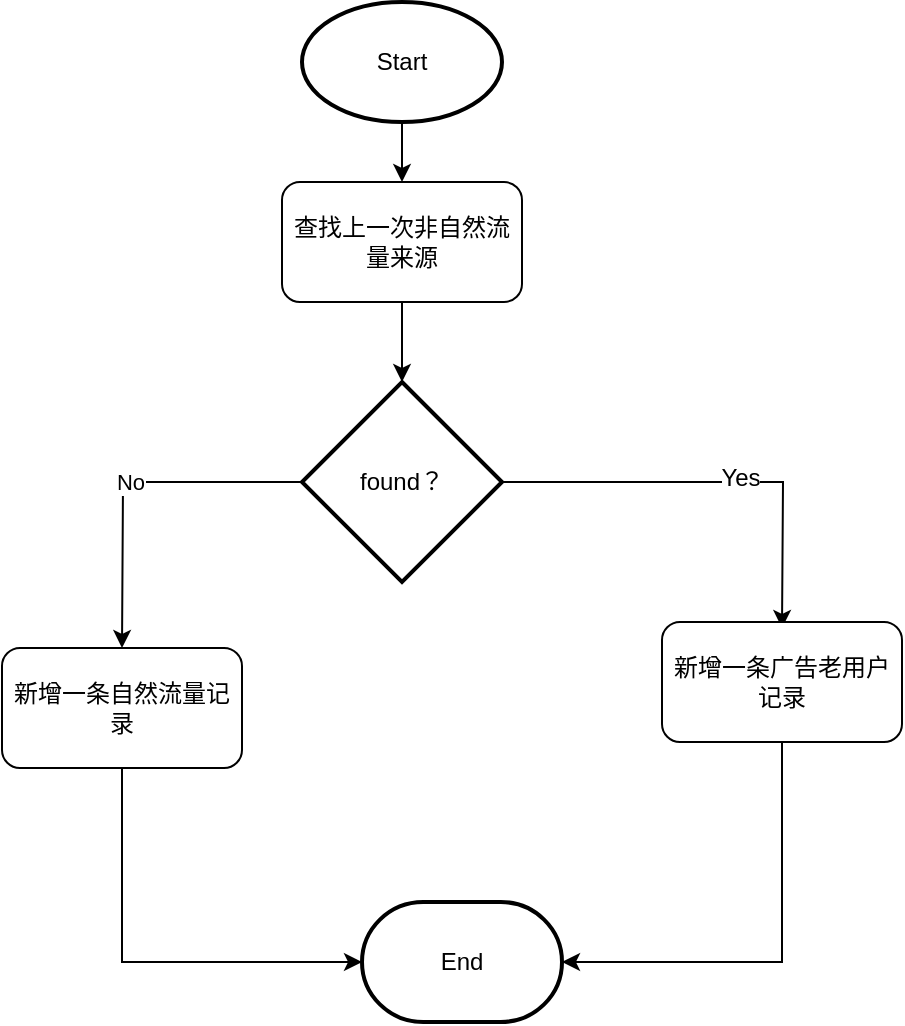 <mxfile version="11.0.5" type="github"><diagram id="6a731a19-8d31-9384-78a2-239565b7b9f0" name="Page-1"><mxGraphModel dx="1422" dy="816" grid="1" gridSize="10" guides="1" tooltips="1" connect="1" arrows="1" fold="1" page="1" pageScale="1" pageWidth="1169" pageHeight="827" background="#ffffff" math="0" shadow="0"><root><mxCell id="0"/><mxCell id="1" parent="0"/><mxCell id="TcQbbP6sl_syECjRp2RN-66" value="" style="edgeStyle=orthogonalEdgeStyle;rounded=0;orthogonalLoop=1;jettySize=auto;html=1;" parent="1" source="TcQbbP6sl_syECjRp2RN-55" target="TcQbbP6sl_syECjRp2RN-57" edge="1"><mxGeometry relative="1" as="geometry"/></mxCell><mxCell id="TcQbbP6sl_syECjRp2RN-55" value="Start" style="strokeWidth=2;html=1;shape=mxgraph.flowchart.start_1;whiteSpace=wrap;" parent="1" vertex="1"><mxGeometry x="300" y="60" width="100" height="60" as="geometry"/></mxCell><mxCell id="TcQbbP6sl_syECjRp2RN-67" value="" style="edgeStyle=orthogonalEdgeStyle;rounded=0;orthogonalLoop=1;jettySize=auto;html=1;" parent="1" source="TcQbbP6sl_syECjRp2RN-57" target="TcQbbP6sl_syECjRp2RN-58" edge="1"><mxGeometry relative="1" as="geometry"/></mxCell><mxCell id="TcQbbP6sl_syECjRp2RN-57" value="查找上一次非自然流量来源" style="rounded=1;whiteSpace=wrap;html=1;" parent="1" vertex="1"><mxGeometry x="290" y="150" width="120" height="60" as="geometry"/></mxCell><mxCell id="TcQbbP6sl_syECjRp2RN-69" value="No" style="edgeStyle=orthogonalEdgeStyle;rounded=0;orthogonalLoop=1;jettySize=auto;html=1;entryX=0.5;entryY=0;entryDx=0;entryDy=0;" parent="1" source="TcQbbP6sl_syECjRp2RN-58" edge="1"><mxGeometry relative="1" as="geometry"><mxPoint x="210" y="383" as="targetPoint"/></mxGeometry></mxCell><mxCell id="TcQbbP6sl_syECjRp2RN-71" value="" style="edgeStyle=orthogonalEdgeStyle;rounded=0;orthogonalLoop=1;jettySize=auto;html=1;entryX=0.5;entryY=0;entryDx=0;entryDy=0;" parent="1" source="TcQbbP6sl_syECjRp2RN-58" edge="1"><mxGeometry relative="1" as="geometry"><mxPoint x="540" y="373" as="targetPoint"/></mxGeometry></mxCell><mxCell id="ZPyEJGbZSGQ5MrtX4_Gh-1" value="Yes" style="text;html=1;resizable=0;points=[];align=center;verticalAlign=middle;labelBackgroundColor=#ffffff;" vertex="1" connectable="0" parent="TcQbbP6sl_syECjRp2RN-71"><mxGeometry x="0.117" y="2" relative="1" as="geometry"><mxPoint as="offset"/></mxGeometry></mxCell><mxCell id="TcQbbP6sl_syECjRp2RN-58" value="found？" style="strokeWidth=2;html=1;shape=mxgraph.flowchart.decision;whiteSpace=wrap;" parent="1" vertex="1"><mxGeometry x="300" y="250" width="100" height="100" as="geometry"/></mxCell><mxCell id="TcQbbP6sl_syECjRp2RN-83" value="" style="edgeStyle=orthogonalEdgeStyle;rounded=0;orthogonalLoop=1;jettySize=auto;html=1;entryX=0;entryY=0.5;entryDx=0;entryDy=0;entryPerimeter=0;exitX=0.5;exitY=1;exitDx=0;exitDy=0;" parent="1" source="TcQbbP6sl_syECjRp2RN-61" target="TcQbbP6sl_syECjRp2RN-81" edge="1"><mxGeometry relative="1" as="geometry"><mxPoint x="110" y="757" as="targetPoint"/></mxGeometry></mxCell><mxCell id="TcQbbP6sl_syECjRp2RN-61" value="新增一条自然流量记录" style="rounded=1;whiteSpace=wrap;html=1;" parent="1" vertex="1"><mxGeometry x="150" y="383" width="120" height="60" as="geometry"/></mxCell><mxCell id="TcQbbP6sl_syECjRp2RN-89" value="" style="edgeStyle=orthogonalEdgeStyle;rounded=0;orthogonalLoop=1;jettySize=auto;html=1;entryX=1;entryY=0.5;entryDx=0;entryDy=0;entryPerimeter=0;exitX=0.5;exitY=1;exitDx=0;exitDy=0;" parent="1" source="TcQbbP6sl_syECjRp2RN-65" target="TcQbbP6sl_syECjRp2RN-81" edge="1"><mxGeometry relative="1" as="geometry"><mxPoint x="670" y="660" as="targetPoint"/></mxGeometry></mxCell><mxCell id="TcQbbP6sl_syECjRp2RN-65" value="新增一条广告老用户记录" style="rounded=1;whiteSpace=wrap;html=1;" parent="1" vertex="1"><mxGeometry x="480" y="370" width="120" height="60" as="geometry"/></mxCell><mxCell id="TcQbbP6sl_syECjRp2RN-81" value="End" style="strokeWidth=2;html=1;shape=mxgraph.flowchart.terminator;whiteSpace=wrap;" parent="1" vertex="1"><mxGeometry x="330" y="510" width="100" height="60" as="geometry"/></mxCell></root></mxGraphModel></diagram></mxfile>